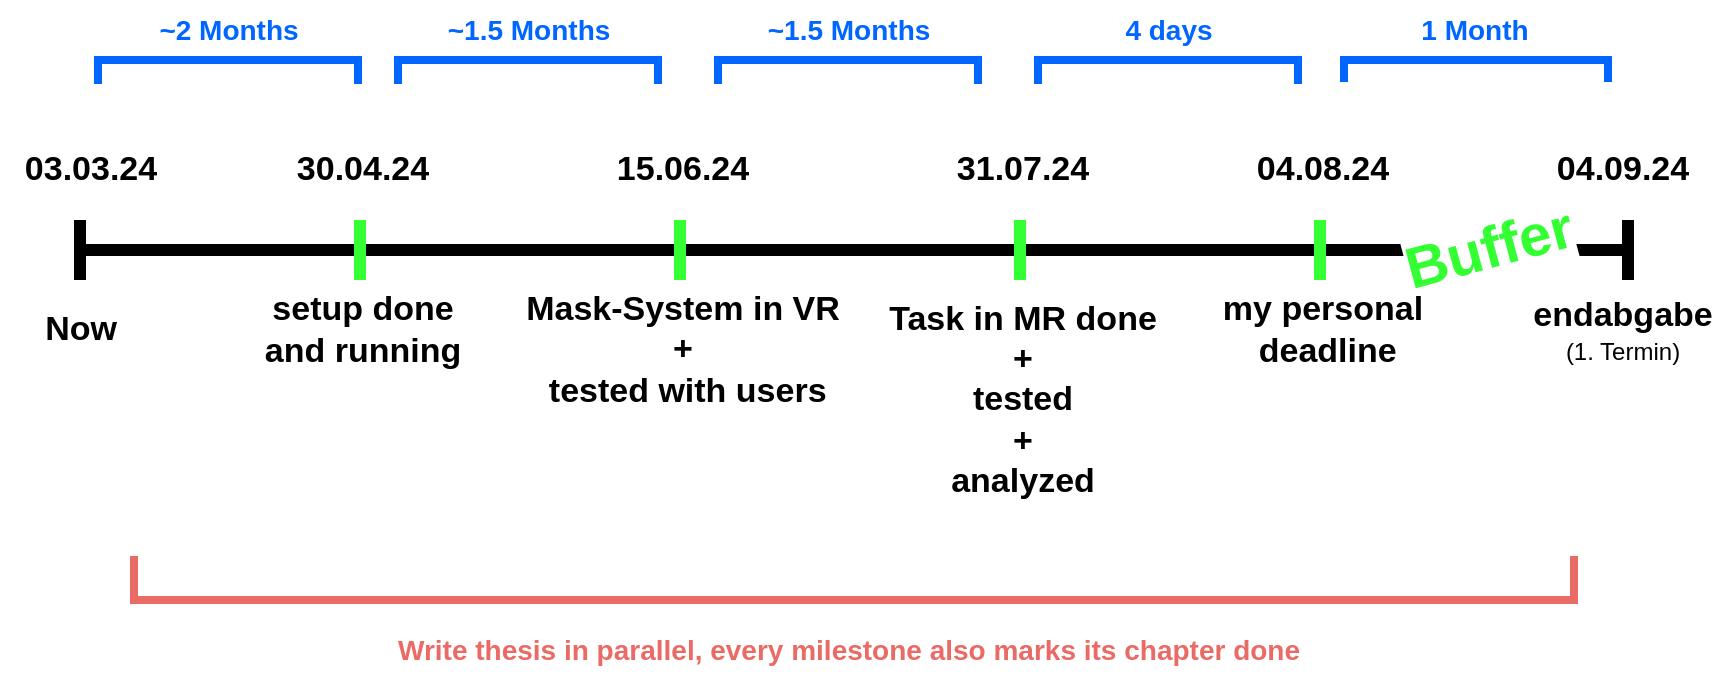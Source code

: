 <mxfile version="23.1.5" type="device">
  <diagram name="Page-1" id="ygxW4MwAxJD1o_pFtN8P">
    <mxGraphModel dx="1889" dy="537" grid="1" gridSize="10" guides="1" tooltips="1" connect="1" arrows="1" fold="1" page="1" pageScale="1" pageWidth="827" pageHeight="1169" math="0" shadow="0">
      <root>
        <mxCell id="0" />
        <mxCell id="1" parent="0" />
        <mxCell id="j30TGDUFjX6P84d79FxC-1" value="" style="shape=crossbar;whiteSpace=wrap;html=1;rounded=1;strokeWidth=6;" vertex="1" parent="1">
          <mxGeometry x="21" y="150" width="774" height="30" as="geometry" />
        </mxCell>
        <mxCell id="j30TGDUFjX6P84d79FxC-2" value="&lt;b style=&quot;border-color: var(--border-color);&quot;&gt;&lt;font style=&quot;border-color: var(--border-color); font-size: 17px;&quot;&gt;03.03.24&lt;/font&gt;&lt;/b&gt;" style="text;html=1;align=center;verticalAlign=middle;resizable=0;points=[];autosize=1;strokeColor=none;fillColor=none;" vertex="1" parent="1">
          <mxGeometry x="-19" y="110" width="90" height="30" as="geometry" />
        </mxCell>
        <mxCell id="j30TGDUFjX6P84d79FxC-3" value="&lt;b&gt;&lt;font style=&quot;font-size: 17px;&quot;&gt;Now&lt;/font&gt;&lt;/b&gt;" style="text;html=1;align=center;verticalAlign=middle;resizable=0;points=[];autosize=1;strokeColor=none;fillColor=none;" vertex="1" parent="1">
          <mxGeometry x="-9" y="190" width="60" height="30" as="geometry" />
        </mxCell>
        <mxCell id="j30TGDUFjX6P84d79FxC-4" value="" style="endArrow=none;html=1;rounded=0;strokeWidth=6;strokeColor=#33FF33;" edge="1" parent="1">
          <mxGeometry width="50" height="50" relative="1" as="geometry">
            <mxPoint x="161" y="180" as="sourcePoint" />
            <mxPoint x="161" y="150" as="targetPoint" />
          </mxGeometry>
        </mxCell>
        <mxCell id="j30TGDUFjX6P84d79FxC-5" value="&lt;b style=&quot;border-color: var(--border-color);&quot;&gt;&lt;font style=&quot;border-color: var(--border-color); font-size: 17px;&quot;&gt;30.04.24&lt;/font&gt;&lt;/b&gt;" style="text;html=1;align=center;verticalAlign=middle;resizable=0;points=[];autosize=1;strokeColor=none;fillColor=none;" vertex="1" parent="1">
          <mxGeometry x="117" y="110" width="90" height="30" as="geometry" />
        </mxCell>
        <mxCell id="j30TGDUFjX6P84d79FxC-6" value="&lt;b&gt;&lt;font style=&quot;font-size: 17px;&quot;&gt;setup done &lt;br&gt;and running&lt;/font&gt;&lt;/b&gt;" style="text;html=1;align=center;verticalAlign=middle;resizable=0;points=[];autosize=1;strokeColor=none;fillColor=none;" vertex="1" parent="1">
          <mxGeometry x="102" y="180" width="120" height="50" as="geometry" />
        </mxCell>
        <mxCell id="j30TGDUFjX6P84d79FxC-7" value="" style="endArrow=none;html=1;rounded=0;strokeWidth=6;strokeColor=#33FF33;" edge="1" parent="1">
          <mxGeometry width="50" height="50" relative="1" as="geometry">
            <mxPoint x="321" y="180" as="sourcePoint" />
            <mxPoint x="321" y="150" as="targetPoint" />
          </mxGeometry>
        </mxCell>
        <mxCell id="j30TGDUFjX6P84d79FxC-8" value="&lt;b style=&quot;border-color: var(--border-color);&quot;&gt;&lt;font style=&quot;border-color: var(--border-color); font-size: 17px;&quot;&gt;15.06.24&lt;/font&gt;&lt;/b&gt;" style="text;html=1;align=center;verticalAlign=middle;resizable=0;points=[];autosize=1;strokeColor=none;fillColor=none;" vertex="1" parent="1">
          <mxGeometry x="277" y="110" width="90" height="30" as="geometry" />
        </mxCell>
        <mxCell id="j30TGDUFjX6P84d79FxC-9" value="&lt;span style=&quot;font-size: 17px;&quot;&gt;&lt;b&gt;Mask-System in VR &lt;br&gt;+&lt;br&gt;&amp;nbsp;tested with users&lt;/b&gt;&lt;/span&gt;" style="text;html=1;align=center;verticalAlign=middle;resizable=0;points=[];autosize=1;strokeColor=none;fillColor=none;" vertex="1" parent="1">
          <mxGeometry x="232" y="180" width="180" height="70" as="geometry" />
        </mxCell>
        <mxCell id="j30TGDUFjX6P84d79FxC-10" value="" style="endArrow=none;html=1;rounded=0;strokeWidth=6;strokeColor=#33FF33;" edge="1" parent="1">
          <mxGeometry width="50" height="50" relative="1" as="geometry">
            <mxPoint x="491" y="180" as="sourcePoint" />
            <mxPoint x="491" y="150" as="targetPoint" />
          </mxGeometry>
        </mxCell>
        <mxCell id="j30TGDUFjX6P84d79FxC-11" value="&lt;b style=&quot;border-color: var(--border-color);&quot;&gt;&lt;font style=&quot;border-color: var(--border-color); font-size: 17px;&quot;&gt;31.07.24&lt;/font&gt;&lt;/b&gt;" style="text;html=1;align=center;verticalAlign=middle;resizable=0;points=[];autosize=1;strokeColor=none;fillColor=none;" vertex="1" parent="1">
          <mxGeometry x="447" y="110" width="90" height="30" as="geometry" />
        </mxCell>
        <mxCell id="j30TGDUFjX6P84d79FxC-12" value="&lt;span style=&quot;font-size: 17px;&quot;&gt;&lt;b&gt;Task in MR done &lt;br&gt;+ &lt;br&gt;tested &lt;br&gt;+ &lt;br&gt;analyzed&lt;/b&gt;&lt;/span&gt;" style="text;html=1;align=center;verticalAlign=middle;resizable=0;points=[];autosize=1;strokeColor=none;fillColor=none;" vertex="1" parent="1">
          <mxGeometry x="412" y="180" width="160" height="120" as="geometry" />
        </mxCell>
        <mxCell id="j30TGDUFjX6P84d79FxC-13" value="" style="endArrow=none;html=1;rounded=0;strokeWidth=6;strokeColor=#33FF33;" edge="1" parent="1">
          <mxGeometry width="50" height="50" relative="1" as="geometry">
            <mxPoint x="641" y="180" as="sourcePoint" />
            <mxPoint x="641" y="150" as="targetPoint" />
          </mxGeometry>
        </mxCell>
        <mxCell id="j30TGDUFjX6P84d79FxC-14" value="&lt;b style=&quot;border-color: var(--border-color);&quot;&gt;&lt;font style=&quot;border-color: var(--border-color); font-size: 17px;&quot;&gt;04.08.24&lt;/font&gt;&lt;/b&gt;" style="text;html=1;align=center;verticalAlign=middle;resizable=0;points=[];autosize=1;strokeColor=none;fillColor=none;" vertex="1" parent="1">
          <mxGeometry x="597" y="110" width="90" height="30" as="geometry" />
        </mxCell>
        <mxCell id="j30TGDUFjX6P84d79FxC-16" value="&lt;b style=&quot;border-color: var(--border-color);&quot;&gt;&lt;font style=&quot;border-color: var(--border-color); font-size: 17px;&quot;&gt;04.09.24&lt;/font&gt;&lt;/b&gt;" style="text;html=1;align=center;verticalAlign=middle;resizable=0;points=[];autosize=1;strokeColor=none;fillColor=none;" vertex="1" parent="1">
          <mxGeometry x="747" y="110" width="90" height="30" as="geometry" />
        </mxCell>
        <mxCell id="j30TGDUFjX6P84d79FxC-17" value="&lt;span style=&quot;font-size: 17px;&quot;&gt;&lt;b&gt;endabgabe&lt;br&gt;&lt;/b&gt;&lt;/span&gt;(1. Termin)" style="text;html=1;align=center;verticalAlign=middle;resizable=0;points=[];autosize=1;strokeColor=none;fillColor=none;" vertex="1" parent="1">
          <mxGeometry x="737" y="180" width="110" height="50" as="geometry" />
        </mxCell>
        <mxCell id="j30TGDUFjX6P84d79FxC-18" value="&lt;p style=&quot;line-height: 120%;&quot;&gt;&lt;font size=&quot;1&quot; color=&quot;#33ff33&quot;&gt;&lt;b style=&quot;font-size: 29px;&quot;&gt;Buffer&lt;/b&gt;&lt;/font&gt;&lt;/p&gt;" style="text;html=1;align=center;verticalAlign=middle;resizable=0;points=[];autosize=1;fillStyle=solid;opacity=60;rotation=-15;flipH=1;flipV=0;imageWidth=24;imageHeight=24;rounded=0;shadow=0;glass=0;fillColor=none;horizontal=1;fontStyle=0;labelBackgroundColor=default;" vertex="1" parent="1">
          <mxGeometry x="671" y="137" width="110" height="60" as="geometry" />
        </mxCell>
        <mxCell id="j30TGDUFjX6P84d79FxC-15" value="&lt;span style=&quot;font-size: 17px;&quot;&gt;&lt;b&gt;my personal&lt;br&gt;&amp;nbsp;deadline&lt;/b&gt;&lt;/span&gt;" style="text;html=1;align=center;verticalAlign=middle;resizable=0;points=[];autosize=1;strokeColor=none;fillColor=none;" vertex="1" parent="1">
          <mxGeometry x="582" y="180" width="120" height="50" as="geometry" />
        </mxCell>
        <mxCell id="j30TGDUFjX6P84d79FxC-20" value="" style="shape=partialRectangle;whiteSpace=wrap;html=1;bottom=1;right=1;left=1;top=0;fillColor=none;routingCenterX=-0.5;strokeWidth=4;rotation=-180;strokeColor=#0066FF;" vertex="1" parent="1">
          <mxGeometry x="30" y="70" width="130" height="10" as="geometry" />
        </mxCell>
        <mxCell id="j30TGDUFjX6P84d79FxC-21" value="&lt;font size=&quot;1&quot; style=&quot;&quot; color=&quot;#0066ff&quot;&gt;&lt;b style=&quot;font-size: 14px;&quot;&gt;~2 Months&lt;/b&gt;&lt;/font&gt;" style="text;html=1;align=center;verticalAlign=middle;resizable=0;points=[];autosize=1;strokeColor=none;fillColor=none;" vertex="1" parent="1">
          <mxGeometry x="50" y="40" width="90" height="30" as="geometry" />
        </mxCell>
        <mxCell id="j30TGDUFjX6P84d79FxC-22" value="" style="shape=partialRectangle;whiteSpace=wrap;html=1;bottom=1;right=1;left=1;top=0;fillColor=none;routingCenterX=-0.5;strokeWidth=4;rotation=-180;strokeColor=#0066FF;" vertex="1" parent="1">
          <mxGeometry x="180" y="70" width="130" height="10" as="geometry" />
        </mxCell>
        <mxCell id="j30TGDUFjX6P84d79FxC-23" value="&lt;font size=&quot;1&quot; style=&quot;&quot; color=&quot;#0066ff&quot;&gt;&lt;b style=&quot;font-size: 14px;&quot;&gt;~1.5 Months&lt;/b&gt;&lt;/font&gt;" style="text;html=1;align=center;verticalAlign=middle;resizable=0;points=[];autosize=1;strokeColor=none;fillColor=none;" vertex="1" parent="1">
          <mxGeometry x="195" y="40" width="100" height="30" as="geometry" />
        </mxCell>
        <mxCell id="j30TGDUFjX6P84d79FxC-24" value="" style="shape=partialRectangle;whiteSpace=wrap;html=1;bottom=1;right=1;left=1;top=0;fillColor=none;routingCenterX=-0.5;strokeWidth=4;rotation=-180;strokeColor=#0066FF;" vertex="1" parent="1">
          <mxGeometry x="340" y="70" width="130" height="10" as="geometry" />
        </mxCell>
        <mxCell id="j30TGDUFjX6P84d79FxC-25" value="&lt;font size=&quot;1&quot; style=&quot;&quot; color=&quot;#0066ff&quot;&gt;&lt;b style=&quot;font-size: 14px;&quot;&gt;~1.5 Months&lt;/b&gt;&lt;/font&gt;" style="text;html=1;align=center;verticalAlign=middle;resizable=0;points=[];autosize=1;strokeColor=none;fillColor=none;" vertex="1" parent="1">
          <mxGeometry x="355" y="40" width="100" height="30" as="geometry" />
        </mxCell>
        <mxCell id="j30TGDUFjX6P84d79FxC-26" value="" style="shape=partialRectangle;whiteSpace=wrap;html=1;bottom=1;right=1;left=1;top=0;fillColor=none;routingCenterX=-0.5;strokeWidth=4;rotation=-180;strokeColor=#0066FF;" vertex="1" parent="1">
          <mxGeometry x="500" y="70" width="130" height="10" as="geometry" />
        </mxCell>
        <mxCell id="j30TGDUFjX6P84d79FxC-27" value="&lt;font size=&quot;1&quot; style=&quot;&quot; color=&quot;#0066ff&quot;&gt;&lt;b style=&quot;font-size: 14px;&quot;&gt;4 days&lt;/b&gt;&lt;/font&gt;" style="text;html=1;align=center;verticalAlign=middle;resizable=0;points=[];autosize=1;strokeColor=none;fillColor=none;" vertex="1" parent="1">
          <mxGeometry x="530" y="40" width="70" height="30" as="geometry" />
        </mxCell>
        <mxCell id="j30TGDUFjX6P84d79FxC-28" value="" style="shape=partialRectangle;whiteSpace=wrap;html=1;bottom=1;right=1;left=1;top=0;fillColor=none;routingCenterX=-0.5;strokeWidth=4;rotation=-180;strokeColor=#0066FF;" vertex="1" parent="1">
          <mxGeometry x="653" y="70" width="132" height="9" as="geometry" />
        </mxCell>
        <mxCell id="j30TGDUFjX6P84d79FxC-29" value="&lt;font size=&quot;1&quot; style=&quot;&quot; color=&quot;#0066ff&quot;&gt;&lt;b style=&quot;font-size: 14px;&quot;&gt;1 Month&lt;/b&gt;&lt;/font&gt;" style="text;html=1;align=center;verticalAlign=middle;resizable=0;points=[];autosize=1;strokeColor=none;fillColor=none;" vertex="1" parent="1">
          <mxGeometry x="678" y="40" width="80" height="30" as="geometry" />
        </mxCell>
        <mxCell id="j30TGDUFjX6P84d79FxC-30" value="" style="shape=partialRectangle;whiteSpace=wrap;html=1;bottom=1;right=1;left=1;top=0;fillColor=none;routingCenterX=-0.5;strokeWidth=4;rotation=0;strokeColor=#EA6B66;" vertex="1" parent="1">
          <mxGeometry x="48" y="320" width="720" height="20" as="geometry" />
        </mxCell>
        <mxCell id="j30TGDUFjX6P84d79FxC-31" value="&lt;font color=&quot;#ea6b66&quot; size=&quot;1&quot; style=&quot;&quot;&gt;&lt;b style=&quot;font-size: 14px;&quot;&gt;Write thesis in parallel, every milestone also marks its chapter done&lt;/b&gt;&lt;/font&gt;" style="text;html=1;align=center;verticalAlign=middle;resizable=0;points=[];autosize=1;strokeColor=none;fillColor=none;" vertex="1" parent="1">
          <mxGeometry x="170" y="350" width="470" height="30" as="geometry" />
        </mxCell>
      </root>
    </mxGraphModel>
  </diagram>
</mxfile>
